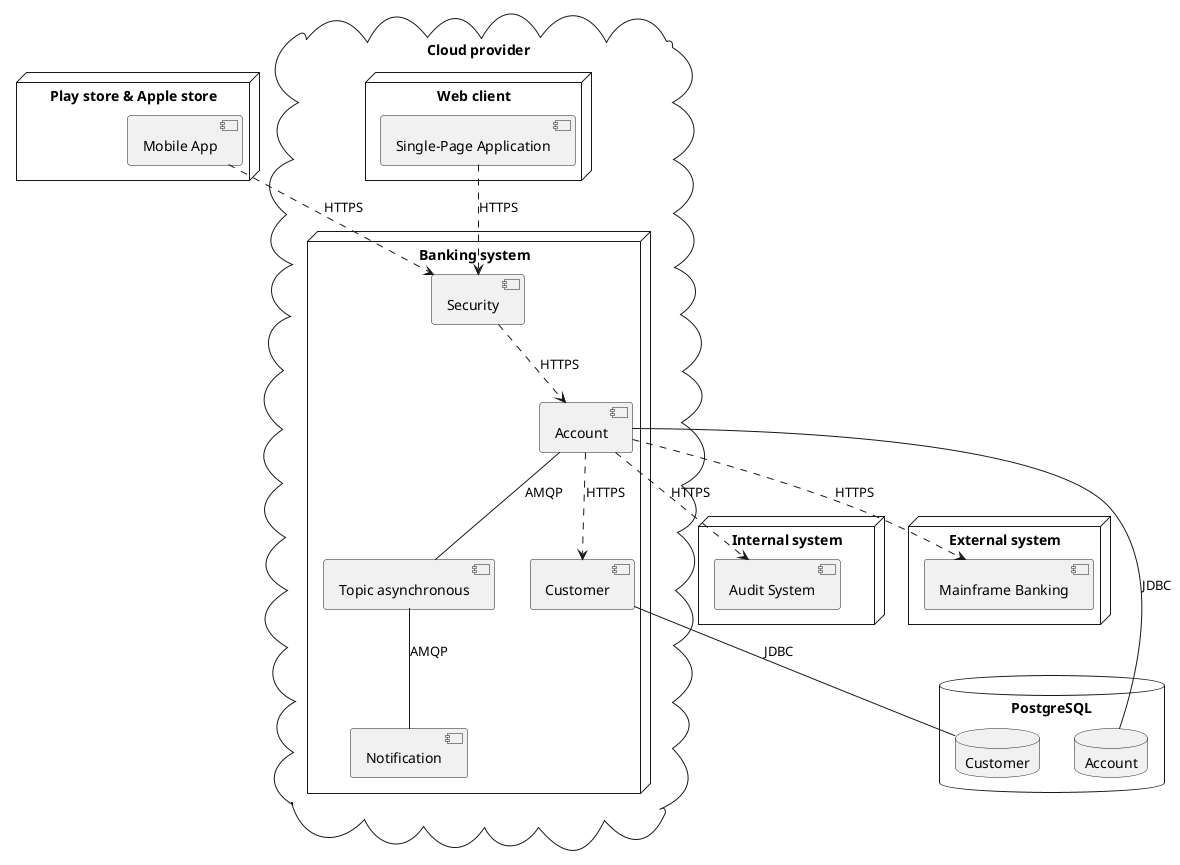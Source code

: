 @startuml UML - Component Diagram

    node "Play store & Apple store" {
        [Mobile App] as mobile
    }

    cloud "Cloud provider"{
        node "Web client" {
            [Single-Page Application] as spa
        }
        node "Banking system" {
            [Security]
            [Account]
            [Customer]
            [Topic asynchronous] as topic
            [Notification]
        }
    }

    node "Internal system" {
        [Audit System] as audit
    }
    node "External system" {
        [Mainframe Banking] as mainframe
    }

    database "PostgreSQL" {
        database Account as accountDb
        database Customer as customerDb
    }

    
    [mobile] ..> [Security] : HTTPS
    [spa] ..> [Security] : HTTPS
    [Security] ..> [Account] : HTTPS
    [Account] -- [topic] : AMQP
    [Account] ..> [Customer] : HTTPS
    [Account] ..> audit : HTTPS
    [Account] ..> [mainframe] : HTTPS
    [topic] -- [Notification] : AMQP

    [Account] -- [accountDb] : JDBC 
    [Customer] -- [customerDb] : JDBC

@enduml